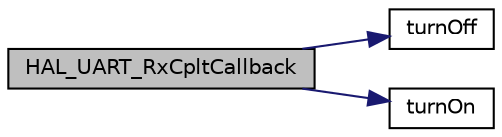 digraph "HAL_UART_RxCpltCallback"
{
 // LATEX_PDF_SIZE
  edge [fontname="Helvetica",fontsize="10",labelfontname="Helvetica",labelfontsize="10"];
  node [fontname="Helvetica",fontsize="10",shape=record];
  rankdir="LR";
  Node1 [label="HAL_UART_RxCpltCallback",height=0.2,width=0.4,color="black", fillcolor="grey75", style="filled", fontcolor="black",tooltip="Callback de recepção da USART, os dados do usuário são recebidos, divididos e convertidos nos valores..."];
  Node1 -> Node2 [color="midnightblue",fontsize="10",style="solid",fontname="Helvetica"];
  Node2 [label="turnOff",height=0.2,width=0.4,color="black", fillcolor="white", style="filled",URL="$main_8c.html#acf88b454de739ce6d17ee6e7daadb9be",tooltip="Função de desligamento da estufa. O Shutdon é ativado, todos os atuadores são desativados,..."];
  Node1 -> Node3 [color="midnightblue",fontsize="10",style="solid",fontname="Helvetica"];
  Node3 [label="turnOn",height=0.2,width=0.4,color="black", fillcolor="white", style="filled",URL="$main_8c.html#a9df846a207773eaeaee7e3795b56c151",tooltip="Função de religamento da estufa. O PWM da fita de led é reativado, os demais atuadores esperarão por ..."];
}
